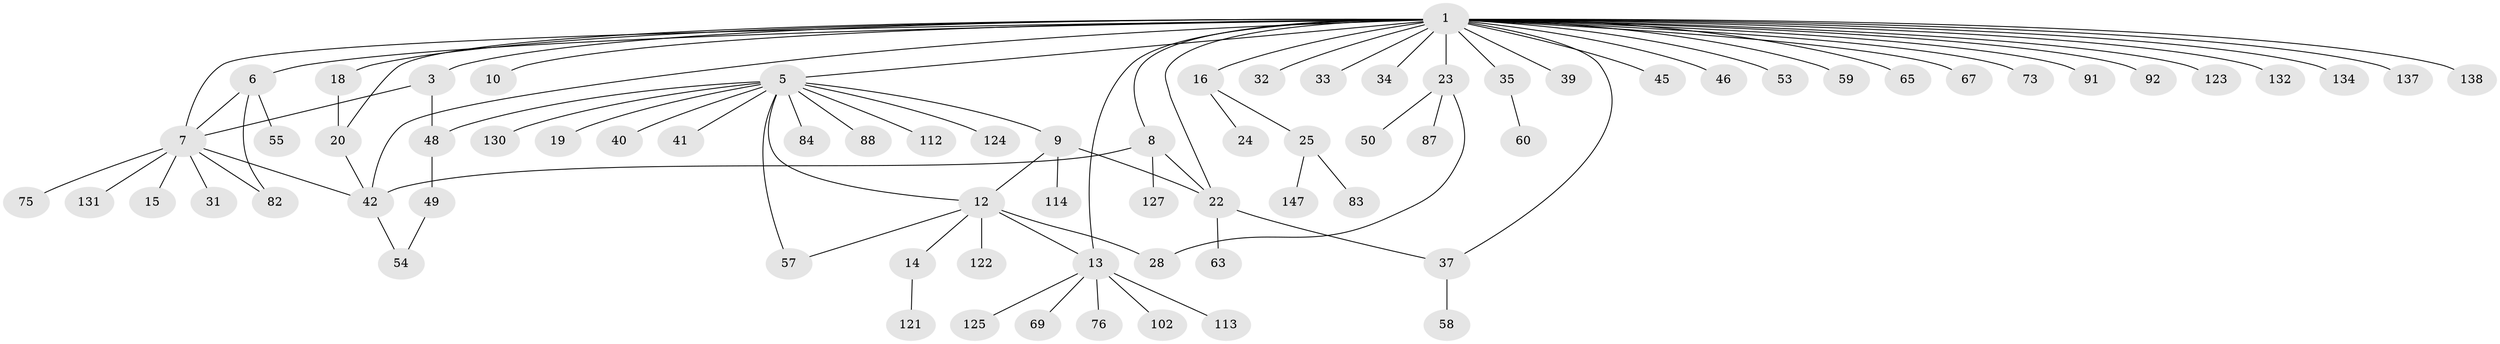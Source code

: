 // original degree distribution, {5: 0.060810810810810814, 27: 0.006756756756756757, 7: 0.013513513513513514, 15: 0.006756756756756757, 4: 0.05405405405405406, 6: 0.013513513513513514, 1: 0.5540540540540541, 8: 0.006756756756756757, 2: 0.20945945945945946, 3: 0.07432432432432433}
// Generated by graph-tools (version 1.1) at 2025/14/03/09/25 04:14:42]
// undirected, 74 vertices, 89 edges
graph export_dot {
graph [start="1"]
  node [color=gray90,style=filled];
  1 [super="+2+4+62"];
  3 [super="+103+126+110+111"];
  5 [super="+61"];
  6;
  7 [super="+56+51+26"];
  8;
  9;
  10;
  12 [super="+29+95+142+99"];
  13 [super="+17"];
  14;
  15;
  16;
  18 [super="+21"];
  19;
  20 [super="+72"];
  22 [super="+106+104+27"];
  23 [super="+70+89+47+68"];
  24;
  25 [super="+79"];
  28;
  31;
  32;
  33 [super="+100+52"];
  34 [super="+64"];
  35;
  37 [super="+93+105"];
  39;
  40 [super="+141"];
  41;
  42 [super="+90+81+66"];
  45;
  46;
  48;
  49;
  50;
  53;
  54 [super="+107"];
  55 [super="+80"];
  57 [super="+74"];
  58;
  59;
  60 [super="+119"];
  63;
  65;
  67;
  69;
  73;
  75;
  76;
  82 [super="+144+115+135"];
  83;
  84;
  87;
  88;
  91 [super="+94"];
  92;
  102;
  112;
  113;
  114 [super="+140"];
  121;
  122;
  123;
  124;
  125;
  127;
  130 [super="+146"];
  131 [super="+145"];
  132;
  134;
  137;
  138;
  147;
  1 -- 20;
  1 -- 67;
  1 -- 65;
  1 -- 3 [weight=2];
  1 -- 132;
  1 -- 5 [weight=2];
  1 -- 6;
  1 -- 7;
  1 -- 134;
  1 -- 137;
  1 -- 10;
  1 -- 138;
  1 -- 73;
  1 -- 13;
  1 -- 91;
  1 -- 92;
  1 -- 33;
  1 -- 34;
  1 -- 35;
  1 -- 37;
  1 -- 39;
  1 -- 42;
  1 -- 123;
  1 -- 45;
  1 -- 46;
  1 -- 53;
  1 -- 59;
  1 -- 32;
  1 -- 8;
  1 -- 16;
  1 -- 18;
  1 -- 22;
  1 -- 23;
  3 -- 48;
  3 -- 7;
  5 -- 9;
  5 -- 19;
  5 -- 40;
  5 -- 41;
  5 -- 48;
  5 -- 57;
  5 -- 84;
  5 -- 88;
  5 -- 112;
  5 -- 124;
  5 -- 130;
  5 -- 12;
  6 -- 55;
  6 -- 82;
  6 -- 7;
  7 -- 15;
  7 -- 82;
  7 -- 131;
  7 -- 75;
  7 -- 42;
  7 -- 31;
  8 -- 22;
  8 -- 127;
  8 -- 42;
  9 -- 12;
  9 -- 114;
  9 -- 22;
  12 -- 14;
  12 -- 57;
  12 -- 122;
  12 -- 28;
  12 -- 13;
  13 -- 102;
  13 -- 113;
  13 -- 125;
  13 -- 69;
  13 -- 76;
  14 -- 121;
  16 -- 24;
  16 -- 25;
  18 -- 20;
  20 -- 42;
  22 -- 63;
  22 -- 37;
  23 -- 28;
  23 -- 50;
  23 -- 87;
  25 -- 83;
  25 -- 147;
  35 -- 60;
  37 -- 58;
  42 -- 54;
  48 -- 49;
  49 -- 54;
}
